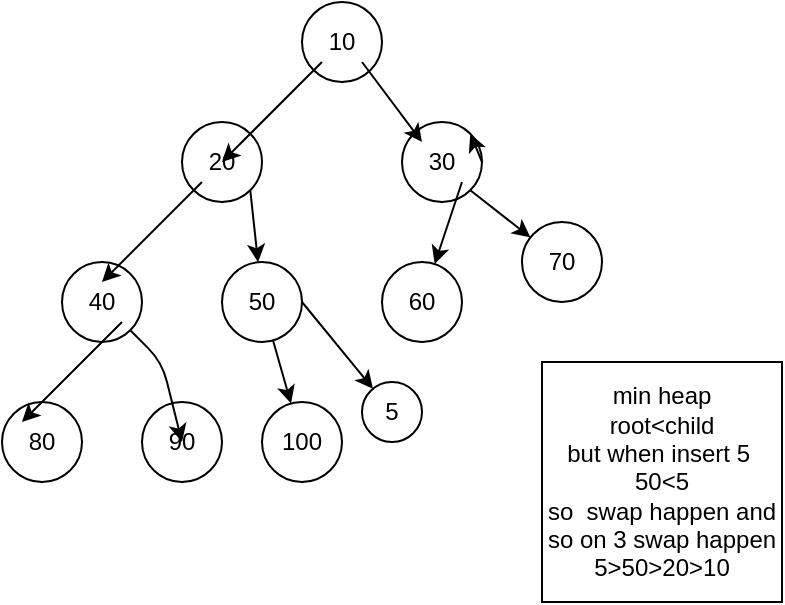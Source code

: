 <mxfile>
    <diagram id="SImOneJ0mHoEXxcycgmw" name="Page-1">
        <mxGraphModel dx="434" dy="1447" grid="1" gridSize="10" guides="1" tooltips="1" connect="1" arrows="1" fold="1" page="1" pageScale="1" pageWidth="850" pageHeight="1100" math="0" shadow="0">
            <root>
                <mxCell id="0"/>
                <mxCell id="1" parent="0"/>
                <mxCell id="2" value="10" style="ellipse;whiteSpace=wrap;html=1;aspect=fixed;" vertex="1" parent="1">
                    <mxGeometry x="160" y="-360" width="40" height="40" as="geometry"/>
                </mxCell>
                <mxCell id="3" value="20" style="ellipse;whiteSpace=wrap;html=1;aspect=fixed;" vertex="1" parent="1">
                    <mxGeometry x="100" y="-300" width="40" height="40" as="geometry"/>
                </mxCell>
                <mxCell id="4" value="30" style="ellipse;whiteSpace=wrap;html=1;aspect=fixed;" vertex="1" parent="1">
                    <mxGeometry x="210" y="-300" width="40" height="40" as="geometry"/>
                </mxCell>
                <mxCell id="5" value="70" style="ellipse;whiteSpace=wrap;html=1;aspect=fixed;" vertex="1" parent="1">
                    <mxGeometry x="270" y="-250" width="40" height="40" as="geometry"/>
                </mxCell>
                <mxCell id="6" value="60" style="ellipse;whiteSpace=wrap;html=1;aspect=fixed;" vertex="1" parent="1">
                    <mxGeometry x="200" y="-230" width="40" height="40" as="geometry"/>
                </mxCell>
                <mxCell id="7" value="50" style="ellipse;whiteSpace=wrap;html=1;aspect=fixed;" vertex="1" parent="1">
                    <mxGeometry x="120" y="-230" width="40" height="40" as="geometry"/>
                </mxCell>
                <mxCell id="8" value="40" style="ellipse;whiteSpace=wrap;html=1;aspect=fixed;" vertex="1" parent="1">
                    <mxGeometry x="40" y="-230" width="40" height="40" as="geometry"/>
                </mxCell>
                <mxCell id="9" value="80" style="ellipse;whiteSpace=wrap;html=1;aspect=fixed;" vertex="1" parent="1">
                    <mxGeometry x="10" y="-160" width="40" height="40" as="geometry"/>
                </mxCell>
                <mxCell id="10" value="90" style="ellipse;whiteSpace=wrap;html=1;aspect=fixed;" vertex="1" parent="1">
                    <mxGeometry x="80" y="-160" width="40" height="40" as="geometry"/>
                </mxCell>
                <mxCell id="11" value="100" style="ellipse;whiteSpace=wrap;html=1;aspect=fixed;" vertex="1" parent="1">
                    <mxGeometry x="140" y="-160" width="40" height="40" as="geometry"/>
                </mxCell>
                <mxCell id="14" value="" style="endArrow=classic;html=1;" edge="1" parent="1">
                    <mxGeometry width="50" height="50" relative="1" as="geometry">
                        <mxPoint x="170" y="-330" as="sourcePoint"/>
                        <mxPoint x="120" y="-280" as="targetPoint"/>
                    </mxGeometry>
                </mxCell>
                <mxCell id="15" value="" style="endArrow=classic;html=1;" edge="1" parent="1">
                    <mxGeometry width="50" height="50" relative="1" as="geometry">
                        <mxPoint x="190" y="-330" as="sourcePoint"/>
                        <mxPoint x="220" y="-290" as="targetPoint"/>
                    </mxGeometry>
                </mxCell>
                <mxCell id="16" value="" style="endArrow=classic;html=1;" edge="1" parent="1">
                    <mxGeometry width="50" height="50" relative="1" as="geometry">
                        <mxPoint x="110" y="-270" as="sourcePoint"/>
                        <mxPoint x="60" y="-220" as="targetPoint"/>
                    </mxGeometry>
                </mxCell>
                <mxCell id="17" value="" style="endArrow=classic;html=1;" edge="1" parent="1">
                    <mxGeometry width="50" height="50" relative="1" as="geometry">
                        <mxPoint x="70" y="-200" as="sourcePoint"/>
                        <mxPoint x="20" y="-150" as="targetPoint"/>
                    </mxGeometry>
                </mxCell>
                <mxCell id="18" value="" style="endArrow=classic;html=1;entryX=0.5;entryY=0.5;entryDx=0;entryDy=0;entryPerimeter=0;" edge="1" parent="1" source="8" target="10">
                    <mxGeometry width="50" height="50" relative="1" as="geometry">
                        <mxPoint x="110" y="-200" as="sourcePoint"/>
                        <mxPoint x="60" y="-150" as="targetPoint"/>
                        <Array as="points">
                            <mxPoint x="90" y="-180"/>
                        </Array>
                    </mxGeometry>
                </mxCell>
                <mxCell id="19" value="" style="endArrow=classic;html=1;" edge="1" parent="1" source="7" target="11">
                    <mxGeometry width="50" height="50" relative="1" as="geometry">
                        <mxPoint x="180" y="-200" as="sourcePoint"/>
                        <mxPoint x="130" y="-150" as="targetPoint"/>
                    </mxGeometry>
                </mxCell>
                <mxCell id="20" value="" style="endArrow=classic;html=1;exitX=1;exitY=1;exitDx=0;exitDy=0;" edge="1" parent="1" source="3" target="7">
                    <mxGeometry width="50" height="50" relative="1" as="geometry">
                        <mxPoint x="160" y="-260" as="sourcePoint"/>
                        <mxPoint x="110" y="-210" as="targetPoint"/>
                    </mxGeometry>
                </mxCell>
                <mxCell id="21" value="" style="endArrow=classic;html=1;" edge="1" parent="1" target="6">
                    <mxGeometry width="50" height="50" relative="1" as="geometry">
                        <mxPoint x="240" y="-270" as="sourcePoint"/>
                        <mxPoint x="190" y="-220" as="targetPoint"/>
                    </mxGeometry>
                </mxCell>
                <mxCell id="22" value="" style="endArrow=classic;html=1;exitX=1;exitY=1;exitDx=0;exitDy=0;" edge="1" parent="1" source="4" target="5">
                    <mxGeometry width="50" height="50" relative="1" as="geometry">
                        <mxPoint x="300" y="-280" as="sourcePoint"/>
                        <mxPoint x="250" y="-230" as="targetPoint"/>
                    </mxGeometry>
                </mxCell>
                <mxCell id="24" style="edgeStyle=none;html=1;exitX=1;exitY=0.5;exitDx=0;exitDy=0;entryX=1;entryY=0;entryDx=0;entryDy=0;" edge="1" parent="1" source="4" target="4">
                    <mxGeometry relative="1" as="geometry"/>
                </mxCell>
                <mxCell id="25" value="5" style="ellipse;whiteSpace=wrap;html=1;aspect=fixed;" vertex="1" parent="1">
                    <mxGeometry x="190" y="-170" width="30" height="30" as="geometry"/>
                </mxCell>
                <mxCell id="29" value="" style="endArrow=classic;html=1;exitX=1;exitY=0.5;exitDx=0;exitDy=0;" edge="1" parent="1" source="7" target="25">
                    <mxGeometry width="50" height="50" relative="1" as="geometry">
                        <mxPoint x="210" y="-210" as="sourcePoint"/>
                        <mxPoint x="160" y="-160" as="targetPoint"/>
                    </mxGeometry>
                </mxCell>
                <mxCell id="30" value="min heap&lt;br&gt;root&amp;lt;child&lt;br&gt;but when insert 5&amp;nbsp;&lt;br&gt;50&amp;lt;5&lt;br&gt;so&amp;nbsp; swap happen and so on 3 swap happen&lt;br&gt;5&amp;gt;50&amp;gt;20&amp;gt;10" style="rounded=0;whiteSpace=wrap;html=1;" vertex="1" parent="1">
                    <mxGeometry x="280" y="-180" width="120" height="120" as="geometry"/>
                </mxCell>
            </root>
        </mxGraphModel>
    </diagram>
</mxfile>
